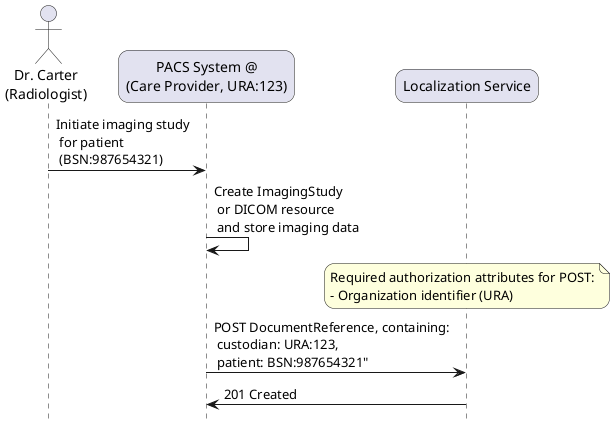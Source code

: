 @startuml localization-radiologist-imaging-registration

skinparam roundcorner 20
skinparam defaultFontName Arial 
hide footbox

!pragma teoz true

actor "Dr. Carter\n(Radiologist)" as doctor
participant "PACS System @\n(Care Provider, URA:123)" as pacs
' participant "Pseudonymisation\nService" as pseudonymisation
participant "Localization Service" as nvi

doctor -> pacs: Initiate imaging study\n for patient\n (BSN:987654321)
pacs -> pacs: Create ImagingStudy\n or DICOM resource\n and store imaging data
' pacs -> pseudonymisation: Request pseudoBsn for patient
' return pseudonym=3f5c8b2e9a1d4

note over nvi
  Required authorization attributes for POST:
  - Organization identifier (URA)
  ' Use of **pseudonymized** patient identifier 
  '  (pseudoBsn) is out of scope for this diagram
end note

pacs -> nvi: POST DocumentReference, containing:\n custodian: URA:123,\n patient: BSN:987654321"

nvi -> pacs: 201 Created

@enduml
